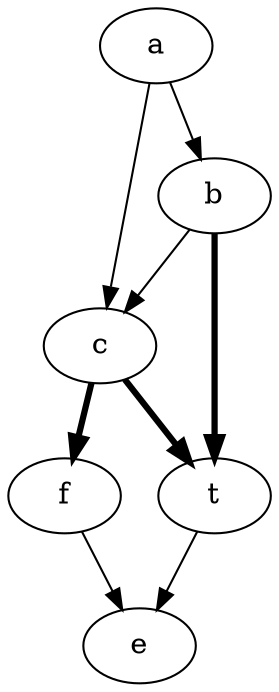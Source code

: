 digraph {
    a -> b;
    a -> c;
    b -> t [penwidth = 3];
    b -> c;
    c -> t [penwidth = 3];
    c -> f [penwidth = 3];
    t -> e;
    f -> e;
}
